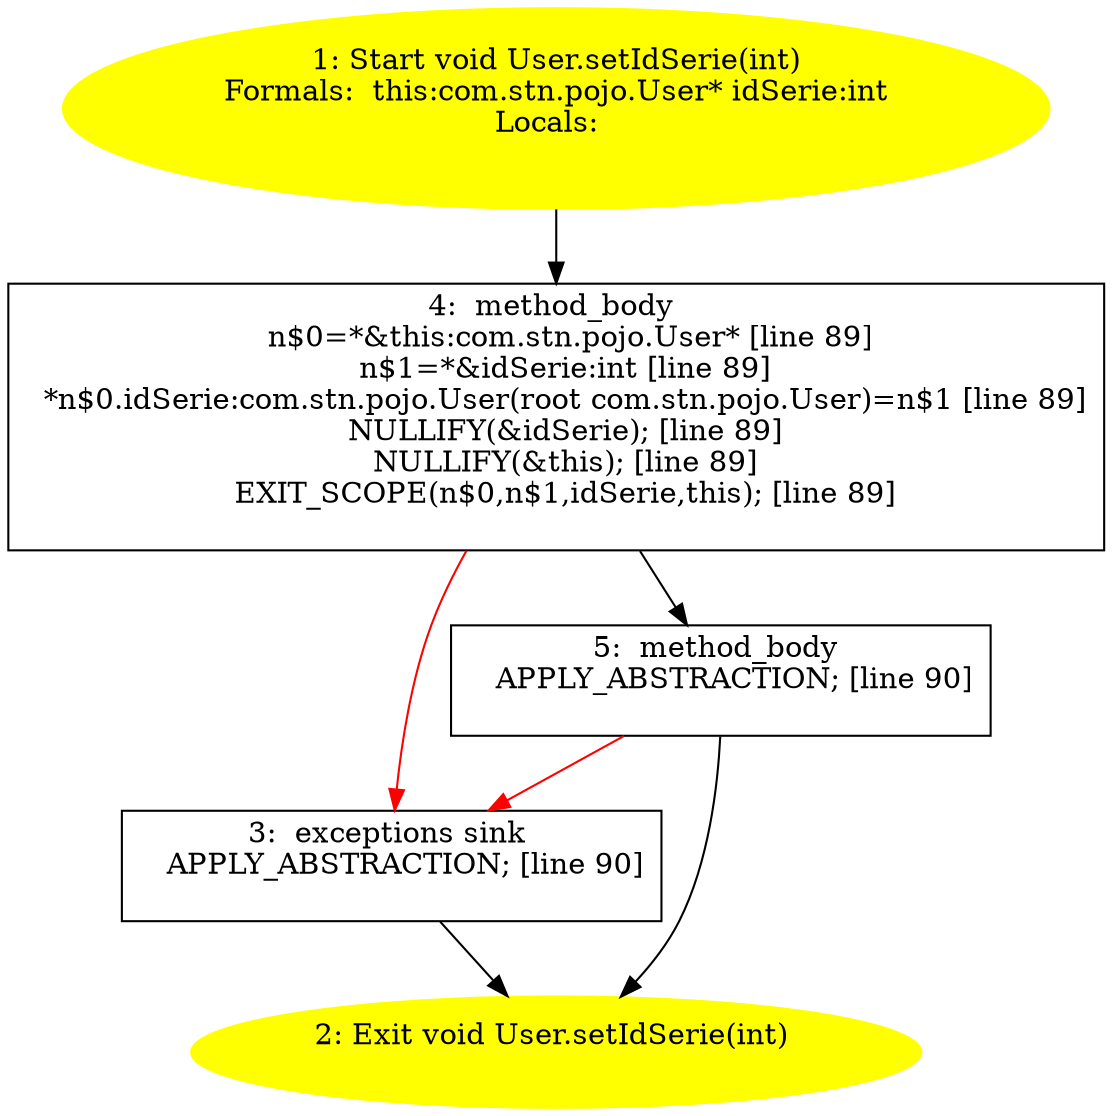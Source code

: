 /* @generated */
digraph cfg {
"com.stn.pojo.User.setIdSerie(int):void.a3f94bcdf2f8b7231d68df594a46eea2_1" [label="1: Start void User.setIdSerie(int)\nFormals:  this:com.stn.pojo.User* idSerie:int\nLocals:  \n  " color=yellow style=filled]
	

	 "com.stn.pojo.User.setIdSerie(int):void.a3f94bcdf2f8b7231d68df594a46eea2_1" -> "com.stn.pojo.User.setIdSerie(int):void.a3f94bcdf2f8b7231d68df594a46eea2_4" ;
"com.stn.pojo.User.setIdSerie(int):void.a3f94bcdf2f8b7231d68df594a46eea2_2" [label="2: Exit void User.setIdSerie(int) \n  " color=yellow style=filled]
	

"com.stn.pojo.User.setIdSerie(int):void.a3f94bcdf2f8b7231d68df594a46eea2_3" [label="3:  exceptions sink \n   APPLY_ABSTRACTION; [line 90]\n " shape="box"]
	

	 "com.stn.pojo.User.setIdSerie(int):void.a3f94bcdf2f8b7231d68df594a46eea2_3" -> "com.stn.pojo.User.setIdSerie(int):void.a3f94bcdf2f8b7231d68df594a46eea2_2" ;
"com.stn.pojo.User.setIdSerie(int):void.a3f94bcdf2f8b7231d68df594a46eea2_4" [label="4:  method_body \n   n$0=*&this:com.stn.pojo.User* [line 89]\n  n$1=*&idSerie:int [line 89]\n  *n$0.idSerie:com.stn.pojo.User(root com.stn.pojo.User)=n$1 [line 89]\n  NULLIFY(&idSerie); [line 89]\n  NULLIFY(&this); [line 89]\n  EXIT_SCOPE(n$0,n$1,idSerie,this); [line 89]\n " shape="box"]
	

	 "com.stn.pojo.User.setIdSerie(int):void.a3f94bcdf2f8b7231d68df594a46eea2_4" -> "com.stn.pojo.User.setIdSerie(int):void.a3f94bcdf2f8b7231d68df594a46eea2_5" ;
	 "com.stn.pojo.User.setIdSerie(int):void.a3f94bcdf2f8b7231d68df594a46eea2_4" -> "com.stn.pojo.User.setIdSerie(int):void.a3f94bcdf2f8b7231d68df594a46eea2_3" [color="red" ];
"com.stn.pojo.User.setIdSerie(int):void.a3f94bcdf2f8b7231d68df594a46eea2_5" [label="5:  method_body \n   APPLY_ABSTRACTION; [line 90]\n " shape="box"]
	

	 "com.stn.pojo.User.setIdSerie(int):void.a3f94bcdf2f8b7231d68df594a46eea2_5" -> "com.stn.pojo.User.setIdSerie(int):void.a3f94bcdf2f8b7231d68df594a46eea2_2" ;
	 "com.stn.pojo.User.setIdSerie(int):void.a3f94bcdf2f8b7231d68df594a46eea2_5" -> "com.stn.pojo.User.setIdSerie(int):void.a3f94bcdf2f8b7231d68df594a46eea2_3" [color="red" ];
}
